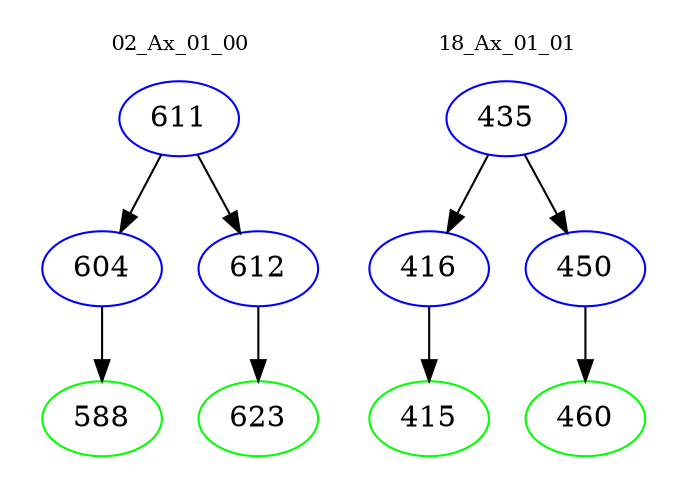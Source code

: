 digraph{
subgraph cluster_0 {
color = white
label = "02_Ax_01_00";
fontsize=10;
T0_611 [label="611", color="blue"]
T0_611 -> T0_604 [color="black"]
T0_604 [label="604", color="blue"]
T0_604 -> T0_588 [color="black"]
T0_588 [label="588", color="green"]
T0_611 -> T0_612 [color="black"]
T0_612 [label="612", color="blue"]
T0_612 -> T0_623 [color="black"]
T0_623 [label="623", color="green"]
}
subgraph cluster_1 {
color = white
label = "18_Ax_01_01";
fontsize=10;
T1_435 [label="435", color="blue"]
T1_435 -> T1_416 [color="black"]
T1_416 [label="416", color="blue"]
T1_416 -> T1_415 [color="black"]
T1_415 [label="415", color="green"]
T1_435 -> T1_450 [color="black"]
T1_450 [label="450", color="blue"]
T1_450 -> T1_460 [color="black"]
T1_460 [label="460", color="green"]
}
}
